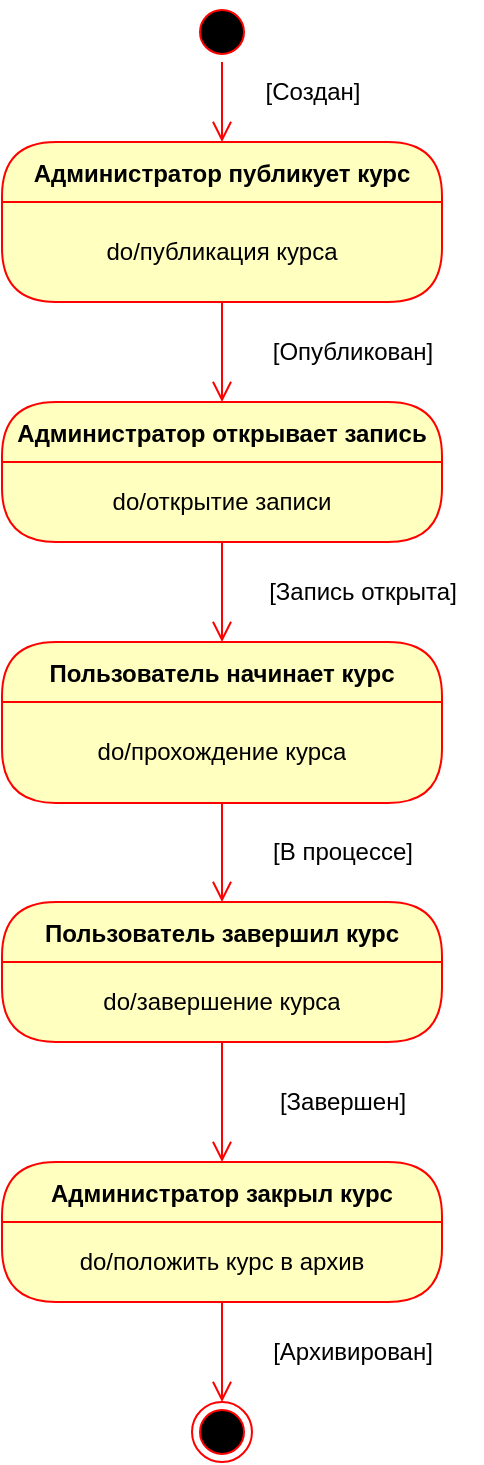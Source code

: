 <mxfile version="26.0.16">
  <diagram name="Страница — 1" id="QNt0iAR9Up8ZuE2giHCo">
    <mxGraphModel dx="1050" dy="567" grid="1" gridSize="10" guides="1" tooltips="1" connect="1" arrows="1" fold="1" page="1" pageScale="1" pageWidth="827" pageHeight="1169" math="0" shadow="0">
      <root>
        <mxCell id="0" />
        <mxCell id="1" parent="0" />
        <mxCell id="VMmQLJ_65ULKnSld8dWg-1" value="" style="ellipse;html=1;shape=startState;fillColor=#000000;strokeColor=#ff0000;" vertex="1" parent="1">
          <mxGeometry x="430" y="20" width="30" height="30" as="geometry" />
        </mxCell>
        <mxCell id="VMmQLJ_65ULKnSld8dWg-2" value="" style="edgeStyle=orthogonalEdgeStyle;html=1;verticalAlign=bottom;endArrow=open;endSize=8;strokeColor=#ff0000;rounded=0;entryX=0.5;entryY=0;entryDx=0;entryDy=0;" edge="1" source="VMmQLJ_65ULKnSld8dWg-1" parent="1" target="VMmQLJ_65ULKnSld8dWg-5">
          <mxGeometry relative="1" as="geometry">
            <mxPoint x="445" y="110" as="targetPoint" />
          </mxGeometry>
        </mxCell>
        <mxCell id="VMmQLJ_65ULKnSld8dWg-5" value="Администратор публикует курс" style="swimlane;fontStyle=1;align=center;verticalAlign=middle;childLayout=stackLayout;horizontal=1;startSize=30;horizontalStack=0;resizeParent=0;resizeLast=1;container=0;fontColor=#000000;collapsible=0;rounded=1;arcSize=30;strokeColor=#ff0000;fillColor=#ffffc0;swimlaneFillColor=#ffffc0;dropTarget=0;" vertex="1" parent="1">
          <mxGeometry x="335" y="90" width="220" height="80" as="geometry" />
        </mxCell>
        <mxCell id="VMmQLJ_65ULKnSld8dWg-6" value="do/публикация курса" style="text;html=1;strokeColor=none;fillColor=none;align=center;verticalAlign=middle;spacingLeft=4;spacingRight=4;whiteSpace=wrap;overflow=hidden;rotatable=0;fontColor=#000000;" vertex="1" parent="VMmQLJ_65ULKnSld8dWg-5">
          <mxGeometry y="30" width="220" height="50" as="geometry" />
        </mxCell>
        <mxCell id="VMmQLJ_65ULKnSld8dWg-7" value="" style="edgeStyle=orthogonalEdgeStyle;html=1;verticalAlign=bottom;endArrow=open;endSize=8;strokeColor=#ff0000;rounded=0;entryX=0.5;entryY=0;entryDx=0;entryDy=0;" edge="1" source="VMmQLJ_65ULKnSld8dWg-5" parent="1" target="VMmQLJ_65ULKnSld8dWg-13">
          <mxGeometry relative="1" as="geometry">
            <mxPoint x="445" y="280" as="targetPoint" />
          </mxGeometry>
        </mxCell>
        <mxCell id="VMmQLJ_65ULKnSld8dWg-11" value="[Создан]" style="text;html=1;align=center;verticalAlign=middle;resizable=0;points=[];autosize=1;strokeColor=none;fillColor=none;" vertex="1" parent="1">
          <mxGeometry x="455" y="50" width="70" height="30" as="geometry" />
        </mxCell>
        <mxCell id="VMmQLJ_65ULKnSld8dWg-13" value="Администратор открывает запись" style="swimlane;fontStyle=1;align=center;verticalAlign=middle;childLayout=stackLayout;horizontal=1;startSize=30;horizontalStack=0;resizeParent=0;resizeLast=1;container=0;fontColor=#000000;collapsible=0;rounded=1;arcSize=30;strokeColor=#ff0000;fillColor=#ffffc0;swimlaneFillColor=#ffffc0;dropTarget=0;" vertex="1" parent="1">
          <mxGeometry x="335" y="220" width="220" height="70" as="geometry" />
        </mxCell>
        <mxCell id="VMmQLJ_65ULKnSld8dWg-14" value="do/открытие записи" style="text;html=1;strokeColor=none;fillColor=none;align=center;verticalAlign=middle;spacingLeft=4;spacingRight=4;whiteSpace=wrap;overflow=hidden;rotatable=0;fontColor=#000000;" vertex="1" parent="VMmQLJ_65ULKnSld8dWg-13">
          <mxGeometry y="30" width="220" height="40" as="geometry" />
        </mxCell>
        <mxCell id="VMmQLJ_65ULKnSld8dWg-15" value="[Опубликован]" style="text;html=1;align=center;verticalAlign=middle;resizable=0;points=[];autosize=1;strokeColor=none;fillColor=none;" vertex="1" parent="1">
          <mxGeometry x="460" y="180" width="100" height="30" as="geometry" />
        </mxCell>
        <mxCell id="VMmQLJ_65ULKnSld8dWg-16" value="[Запись открыта]" style="text;html=1;align=center;verticalAlign=middle;resizable=0;points=[];autosize=1;strokeColor=none;fillColor=none;" vertex="1" parent="1">
          <mxGeometry x="455" y="300" width="120" height="30" as="geometry" />
        </mxCell>
        <mxCell id="VMmQLJ_65ULKnSld8dWg-17" value="Пользователь начинает курс" style="swimlane;fontStyle=1;align=center;verticalAlign=middle;childLayout=stackLayout;horizontal=1;startSize=30;horizontalStack=0;resizeParent=0;resizeLast=1;container=0;fontColor=#000000;collapsible=0;rounded=1;arcSize=30;strokeColor=#ff0000;fillColor=#ffffc0;swimlaneFillColor=#ffffc0;dropTarget=0;" vertex="1" parent="1">
          <mxGeometry x="335" y="340" width="220" height="80.5" as="geometry" />
        </mxCell>
        <mxCell id="VMmQLJ_65ULKnSld8dWg-18" value="do/прохождение курса" style="text;html=1;strokeColor=none;fillColor=none;align=center;verticalAlign=middle;spacingLeft=4;spacingRight=4;whiteSpace=wrap;overflow=hidden;rotatable=0;fontColor=#000000;" vertex="1" parent="VMmQLJ_65ULKnSld8dWg-17">
          <mxGeometry y="30" width="220" height="50.5" as="geometry" />
        </mxCell>
        <mxCell id="VMmQLJ_65ULKnSld8dWg-20" value="[В процессе]" style="text;html=1;align=center;verticalAlign=middle;resizable=0;points=[];autosize=1;strokeColor=none;fillColor=none;" vertex="1" parent="1">
          <mxGeometry x="460" y="430" width="90" height="30" as="geometry" />
        </mxCell>
        <mxCell id="VMmQLJ_65ULKnSld8dWg-21" value="[Завершен]" style="text;html=1;align=center;verticalAlign=middle;resizable=0;points=[];autosize=1;strokeColor=none;fillColor=none;" vertex="1" parent="1">
          <mxGeometry x="460" y="554.5" width="90" height="30" as="geometry" />
        </mxCell>
        <mxCell id="VMmQLJ_65ULKnSld8dWg-22" value="[Архивирован]" style="text;html=1;align=center;verticalAlign=middle;resizable=0;points=[];autosize=1;strokeColor=none;fillColor=none;" vertex="1" parent="1">
          <mxGeometry x="460" y="680" width="100" height="30" as="geometry" />
        </mxCell>
        <mxCell id="VMmQLJ_65ULKnSld8dWg-23" value="Пользователь завершил курс" style="swimlane;fontStyle=1;align=center;verticalAlign=middle;childLayout=stackLayout;horizontal=1;startSize=30;horizontalStack=0;resizeParent=0;resizeLast=1;container=0;fontColor=#000000;collapsible=0;rounded=1;arcSize=30;strokeColor=#ff0000;fillColor=#ffffc0;swimlaneFillColor=#ffffc0;dropTarget=0;" vertex="1" parent="1">
          <mxGeometry x="335" y="470" width="220" height="70" as="geometry" />
        </mxCell>
        <mxCell id="VMmQLJ_65ULKnSld8dWg-24" value="do/завершение курса" style="text;html=1;strokeColor=none;fillColor=none;align=center;verticalAlign=middle;spacingLeft=4;spacingRight=4;whiteSpace=wrap;overflow=hidden;rotatable=0;fontColor=#000000;" vertex="1" parent="VMmQLJ_65ULKnSld8dWg-23">
          <mxGeometry y="30" width="220" height="40" as="geometry" />
        </mxCell>
        <mxCell id="VMmQLJ_65ULKnSld8dWg-26" value="Администратор закрыл курс" style="swimlane;fontStyle=1;align=center;verticalAlign=middle;childLayout=stackLayout;horizontal=1;startSize=30;horizontalStack=0;resizeParent=0;resizeLast=1;container=0;fontColor=#000000;collapsible=0;rounded=1;arcSize=30;strokeColor=#ff0000;fillColor=#ffffc0;swimlaneFillColor=#ffffc0;dropTarget=0;" vertex="1" parent="1">
          <mxGeometry x="335" y="600" width="220" height="70" as="geometry" />
        </mxCell>
        <mxCell id="VMmQLJ_65ULKnSld8dWg-27" value="do/положить курс в архив" style="text;html=1;strokeColor=none;fillColor=none;align=center;verticalAlign=middle;spacingLeft=4;spacingRight=4;whiteSpace=wrap;overflow=hidden;rotatable=0;fontColor=#000000;" vertex="1" parent="VMmQLJ_65ULKnSld8dWg-26">
          <mxGeometry y="30" width="220" height="40" as="geometry" />
        </mxCell>
        <mxCell id="VMmQLJ_65ULKnSld8dWg-29" value="" style="ellipse;html=1;shape=endState;fillColor=#000000;strokeColor=#ff0000;" vertex="1" parent="1">
          <mxGeometry x="430" y="720" width="30" height="30" as="geometry" />
        </mxCell>
        <mxCell id="VMmQLJ_65ULKnSld8dWg-35" value="" style="edgeStyle=orthogonalEdgeStyle;html=1;verticalAlign=bottom;endArrow=open;endSize=8;strokeColor=#ff0000;rounded=0;exitX=0.5;exitY=1;exitDx=0;exitDy=0;" edge="1" parent="1" source="VMmQLJ_65ULKnSld8dWg-14" target="VMmQLJ_65ULKnSld8dWg-17">
          <mxGeometry relative="1" as="geometry">
            <mxPoint x="455" y="230" as="targetPoint" />
            <mxPoint x="455" y="180" as="sourcePoint" />
          </mxGeometry>
        </mxCell>
        <mxCell id="VMmQLJ_65ULKnSld8dWg-36" value="" style="edgeStyle=orthogonalEdgeStyle;html=1;verticalAlign=bottom;endArrow=open;endSize=8;strokeColor=#ff0000;rounded=0;exitX=0.5;exitY=1;exitDx=0;exitDy=0;entryX=0.5;entryY=0;entryDx=0;entryDy=0;" edge="1" parent="1" source="VMmQLJ_65ULKnSld8dWg-18" target="VMmQLJ_65ULKnSld8dWg-23">
          <mxGeometry relative="1" as="geometry">
            <mxPoint x="455" y="350" as="targetPoint" />
            <mxPoint x="455" y="300" as="sourcePoint" />
          </mxGeometry>
        </mxCell>
        <mxCell id="VMmQLJ_65ULKnSld8dWg-37" value="" style="edgeStyle=orthogonalEdgeStyle;html=1;verticalAlign=bottom;endArrow=open;endSize=8;strokeColor=#ff0000;rounded=0;exitX=0.5;exitY=1;exitDx=0;exitDy=0;entryX=0.5;entryY=0;entryDx=0;entryDy=0;" edge="1" parent="1" source="VMmQLJ_65ULKnSld8dWg-24" target="VMmQLJ_65ULKnSld8dWg-26">
          <mxGeometry relative="1" as="geometry">
            <mxPoint x="455" y="480" as="targetPoint" />
            <mxPoint x="455" y="431" as="sourcePoint" />
          </mxGeometry>
        </mxCell>
        <mxCell id="VMmQLJ_65ULKnSld8dWg-39" value="" style="edgeStyle=orthogonalEdgeStyle;html=1;verticalAlign=bottom;endArrow=open;endSize=8;strokeColor=#ff0000;rounded=0;exitX=0.5;exitY=1;exitDx=0;exitDy=0;entryX=0.5;entryY=0;entryDx=0;entryDy=0;" edge="1" parent="1" source="VMmQLJ_65ULKnSld8dWg-27" target="VMmQLJ_65ULKnSld8dWg-29">
          <mxGeometry relative="1" as="geometry">
            <mxPoint x="455" y="610" as="targetPoint" />
            <mxPoint x="455" y="550" as="sourcePoint" />
          </mxGeometry>
        </mxCell>
      </root>
    </mxGraphModel>
  </diagram>
</mxfile>
